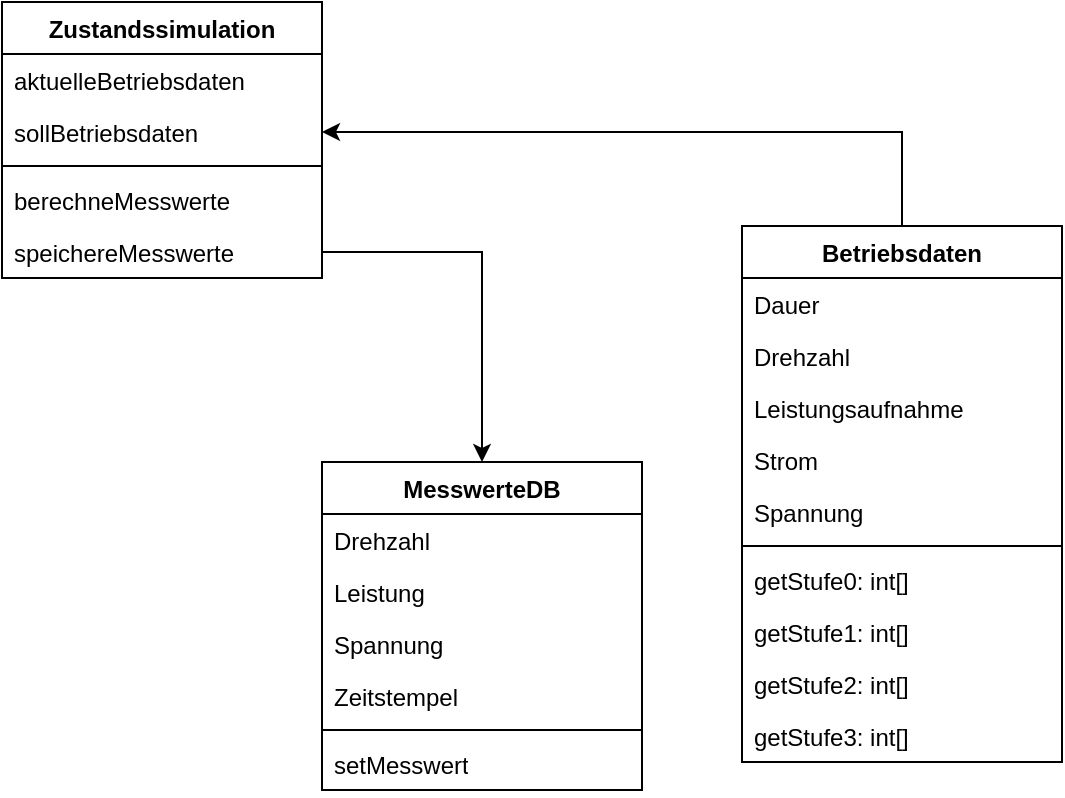 <mxfile version="21.2.8" type="device">
  <diagram name="Seite-1" id="KJW19Xnlu3sCi1mfTXZX">
    <mxGraphModel dx="1470" dy="845" grid="1" gridSize="10" guides="1" tooltips="1" connect="1" arrows="1" fold="1" page="1" pageScale="1" pageWidth="1169" pageHeight="827" math="0" shadow="0">
      <root>
        <mxCell id="0" />
        <mxCell id="1" parent="0" />
        <mxCell id="Ult-dNPGwF4wskp_20Tb-53" style="edgeStyle=orthogonalEdgeStyle;rounded=0;orthogonalLoop=1;jettySize=auto;html=1;" edge="1" parent="1" source="Ult-dNPGwF4wskp_20Tb-5" target="Ult-dNPGwF4wskp_20Tb-29">
          <mxGeometry relative="1" as="geometry" />
        </mxCell>
        <mxCell id="Ult-dNPGwF4wskp_20Tb-5" value="Betriebsdaten" style="swimlane;fontStyle=1;align=center;verticalAlign=top;childLayout=stackLayout;horizontal=1;startSize=26;horizontalStack=0;resizeParent=1;resizeParentMax=0;resizeLast=0;collapsible=1;marginBottom=0;whiteSpace=wrap;html=1;" vertex="1" parent="1">
          <mxGeometry x="820" y="272" width="160" height="268" as="geometry" />
        </mxCell>
        <mxCell id="Ult-dNPGwF4wskp_20Tb-6" value="Dauer" style="text;strokeColor=none;fillColor=none;align=left;verticalAlign=top;spacingLeft=4;spacingRight=4;overflow=hidden;rotatable=0;points=[[0,0.5],[1,0.5]];portConstraint=eastwest;whiteSpace=wrap;html=1;" vertex="1" parent="Ult-dNPGwF4wskp_20Tb-5">
          <mxGeometry y="26" width="160" height="26" as="geometry" />
        </mxCell>
        <mxCell id="Ult-dNPGwF4wskp_20Tb-7" value="Drehzahl" style="text;strokeColor=none;fillColor=none;align=left;verticalAlign=top;spacingLeft=4;spacingRight=4;overflow=hidden;rotatable=0;points=[[0,0.5],[1,0.5]];portConstraint=eastwest;whiteSpace=wrap;html=1;" vertex="1" parent="Ult-dNPGwF4wskp_20Tb-5">
          <mxGeometry y="52" width="160" height="26" as="geometry" />
        </mxCell>
        <mxCell id="Ult-dNPGwF4wskp_20Tb-10" value="Leistungsaufnahme" style="text;strokeColor=none;fillColor=none;align=left;verticalAlign=top;spacingLeft=4;spacingRight=4;overflow=hidden;rotatable=0;points=[[0,0.5],[1,0.5]];portConstraint=eastwest;whiteSpace=wrap;html=1;" vertex="1" parent="Ult-dNPGwF4wskp_20Tb-5">
          <mxGeometry y="78" width="160" height="26" as="geometry" />
        </mxCell>
        <mxCell id="Ult-dNPGwF4wskp_20Tb-11" value="Strom" style="text;strokeColor=none;fillColor=none;align=left;verticalAlign=top;spacingLeft=4;spacingRight=4;overflow=hidden;rotatable=0;points=[[0,0.5],[1,0.5]];portConstraint=eastwest;whiteSpace=wrap;html=1;" vertex="1" parent="Ult-dNPGwF4wskp_20Tb-5">
          <mxGeometry y="104" width="160" height="26" as="geometry" />
        </mxCell>
        <mxCell id="Ult-dNPGwF4wskp_20Tb-54" value="Spannung" style="text;strokeColor=none;fillColor=none;align=left;verticalAlign=top;spacingLeft=4;spacingRight=4;overflow=hidden;rotatable=0;points=[[0,0.5],[1,0.5]];portConstraint=eastwest;whiteSpace=wrap;html=1;" vertex="1" parent="Ult-dNPGwF4wskp_20Tb-5">
          <mxGeometry y="130" width="160" height="26" as="geometry" />
        </mxCell>
        <mxCell id="Ult-dNPGwF4wskp_20Tb-8" value="" style="line;strokeWidth=1;fillColor=none;align=left;verticalAlign=middle;spacingTop=-1;spacingLeft=3;spacingRight=3;rotatable=0;labelPosition=right;points=[];portConstraint=eastwest;strokeColor=inherit;" vertex="1" parent="Ult-dNPGwF4wskp_20Tb-5">
          <mxGeometry y="156" width="160" height="8" as="geometry" />
        </mxCell>
        <mxCell id="Ult-dNPGwF4wskp_20Tb-12" value="getStufe0: int[]" style="text;strokeColor=none;fillColor=none;align=left;verticalAlign=top;spacingLeft=4;spacingRight=4;overflow=hidden;rotatable=0;points=[[0,0.5],[1,0.5]];portConstraint=eastwest;whiteSpace=wrap;html=1;" vertex="1" parent="Ult-dNPGwF4wskp_20Tb-5">
          <mxGeometry y="164" width="160" height="26" as="geometry" />
        </mxCell>
        <mxCell id="Ult-dNPGwF4wskp_20Tb-13" value="getStufe1: int[]" style="text;strokeColor=none;fillColor=none;align=left;verticalAlign=top;spacingLeft=4;spacingRight=4;overflow=hidden;rotatable=0;points=[[0,0.5],[1,0.5]];portConstraint=eastwest;whiteSpace=wrap;html=1;" vertex="1" parent="Ult-dNPGwF4wskp_20Tb-5">
          <mxGeometry y="190" width="160" height="26" as="geometry" />
        </mxCell>
        <mxCell id="Ult-dNPGwF4wskp_20Tb-14" value="getStufe2: int[]" style="text;strokeColor=none;fillColor=none;align=left;verticalAlign=top;spacingLeft=4;spacingRight=4;overflow=hidden;rotatable=0;points=[[0,0.5],[1,0.5]];portConstraint=eastwest;whiteSpace=wrap;html=1;" vertex="1" parent="Ult-dNPGwF4wskp_20Tb-5">
          <mxGeometry y="216" width="160" height="26" as="geometry" />
        </mxCell>
        <mxCell id="Ult-dNPGwF4wskp_20Tb-9" value="getStufe3: int[]" style="text;strokeColor=none;fillColor=none;align=left;verticalAlign=top;spacingLeft=4;spacingRight=4;overflow=hidden;rotatable=0;points=[[0,0.5],[1,0.5]];portConstraint=eastwest;whiteSpace=wrap;html=1;" vertex="1" parent="Ult-dNPGwF4wskp_20Tb-5">
          <mxGeometry y="242" width="160" height="26" as="geometry" />
        </mxCell>
        <mxCell id="Ult-dNPGwF4wskp_20Tb-15" value="Zustandssimulation" style="swimlane;fontStyle=1;align=center;verticalAlign=top;childLayout=stackLayout;horizontal=1;startSize=26;horizontalStack=0;resizeParent=1;resizeParentMax=0;resizeLast=0;collapsible=1;marginBottom=0;whiteSpace=wrap;html=1;" vertex="1" parent="1">
          <mxGeometry x="450" y="160" width="160" height="138" as="geometry" />
        </mxCell>
        <mxCell id="Ult-dNPGwF4wskp_20Tb-28" value="aktuelleBetriebsdaten" style="text;strokeColor=none;fillColor=none;align=left;verticalAlign=top;spacingLeft=4;spacingRight=4;overflow=hidden;rotatable=0;points=[[0,0.5],[1,0.5]];portConstraint=eastwest;whiteSpace=wrap;html=1;" vertex="1" parent="Ult-dNPGwF4wskp_20Tb-15">
          <mxGeometry y="26" width="160" height="26" as="geometry" />
        </mxCell>
        <mxCell id="Ult-dNPGwF4wskp_20Tb-29" value="sollBetriebsdaten" style="text;strokeColor=none;fillColor=none;align=left;verticalAlign=top;spacingLeft=4;spacingRight=4;overflow=hidden;rotatable=0;points=[[0,0.5],[1,0.5]];portConstraint=eastwest;whiteSpace=wrap;html=1;" vertex="1" parent="Ult-dNPGwF4wskp_20Tb-15">
          <mxGeometry y="52" width="160" height="26" as="geometry" />
        </mxCell>
        <mxCell id="Ult-dNPGwF4wskp_20Tb-18" value="" style="line;strokeWidth=1;fillColor=none;align=left;verticalAlign=middle;spacingTop=-1;spacingLeft=3;spacingRight=3;rotatable=0;labelPosition=right;points=[];portConstraint=eastwest;strokeColor=inherit;" vertex="1" parent="Ult-dNPGwF4wskp_20Tb-15">
          <mxGeometry y="78" width="160" height="8" as="geometry" />
        </mxCell>
        <mxCell id="Ult-dNPGwF4wskp_20Tb-56" value="berechneMesswerte" style="text;strokeColor=none;fillColor=none;align=left;verticalAlign=top;spacingLeft=4;spacingRight=4;overflow=hidden;rotatable=0;points=[[0,0.5],[1,0.5]];portConstraint=eastwest;whiteSpace=wrap;html=1;" vertex="1" parent="Ult-dNPGwF4wskp_20Tb-15">
          <mxGeometry y="86" width="160" height="26" as="geometry" />
        </mxCell>
        <mxCell id="Ult-dNPGwF4wskp_20Tb-40" value="speichereMesswerte" style="text;strokeColor=none;fillColor=none;align=left;verticalAlign=top;spacingLeft=4;spacingRight=4;overflow=hidden;rotatable=0;points=[[0,0.5],[1,0.5]];portConstraint=eastwest;whiteSpace=wrap;html=1;" vertex="1" parent="Ult-dNPGwF4wskp_20Tb-15">
          <mxGeometry y="112" width="160" height="26" as="geometry" />
        </mxCell>
        <mxCell id="Ult-dNPGwF4wskp_20Tb-20" value="MesswerteDB" style="swimlane;fontStyle=1;align=center;verticalAlign=top;childLayout=stackLayout;horizontal=1;startSize=26;horizontalStack=0;resizeParent=1;resizeParentMax=0;resizeLast=0;collapsible=1;marginBottom=0;whiteSpace=wrap;html=1;" vertex="1" parent="1">
          <mxGeometry x="610" y="390" width="160" height="164" as="geometry" />
        </mxCell>
        <mxCell id="Ult-dNPGwF4wskp_20Tb-21" value="Drehzahl" style="text;strokeColor=none;fillColor=none;align=left;verticalAlign=top;spacingLeft=4;spacingRight=4;overflow=hidden;rotatable=0;points=[[0,0.5],[1,0.5]];portConstraint=eastwest;whiteSpace=wrap;html=1;" vertex="1" parent="Ult-dNPGwF4wskp_20Tb-20">
          <mxGeometry y="26" width="160" height="26" as="geometry" />
        </mxCell>
        <mxCell id="Ult-dNPGwF4wskp_20Tb-25" value="Leistung" style="text;strokeColor=none;fillColor=none;align=left;verticalAlign=top;spacingLeft=4;spacingRight=4;overflow=hidden;rotatable=0;points=[[0,0.5],[1,0.5]];portConstraint=eastwest;whiteSpace=wrap;html=1;" vertex="1" parent="Ult-dNPGwF4wskp_20Tb-20">
          <mxGeometry y="52" width="160" height="26" as="geometry" />
        </mxCell>
        <mxCell id="Ult-dNPGwF4wskp_20Tb-26" value="Spannung" style="text;strokeColor=none;fillColor=none;align=left;verticalAlign=top;spacingLeft=4;spacingRight=4;overflow=hidden;rotatable=0;points=[[0,0.5],[1,0.5]];portConstraint=eastwest;whiteSpace=wrap;html=1;" vertex="1" parent="Ult-dNPGwF4wskp_20Tb-20">
          <mxGeometry y="78" width="160" height="26" as="geometry" />
        </mxCell>
        <mxCell id="Ult-dNPGwF4wskp_20Tb-22" value="Zeitstempel" style="text;strokeColor=none;fillColor=none;align=left;verticalAlign=top;spacingLeft=4;spacingRight=4;overflow=hidden;rotatable=0;points=[[0,0.5],[1,0.5]];portConstraint=eastwest;whiteSpace=wrap;html=1;" vertex="1" parent="Ult-dNPGwF4wskp_20Tb-20">
          <mxGeometry y="104" width="160" height="26" as="geometry" />
        </mxCell>
        <mxCell id="Ult-dNPGwF4wskp_20Tb-23" value="" style="line;strokeWidth=1;fillColor=none;align=left;verticalAlign=middle;spacingTop=-1;spacingLeft=3;spacingRight=3;rotatable=0;labelPosition=right;points=[];portConstraint=eastwest;strokeColor=inherit;" vertex="1" parent="Ult-dNPGwF4wskp_20Tb-20">
          <mxGeometry y="130" width="160" height="8" as="geometry" />
        </mxCell>
        <mxCell id="Ult-dNPGwF4wskp_20Tb-27" value="setMesswert" style="text;strokeColor=none;fillColor=none;align=left;verticalAlign=top;spacingLeft=4;spacingRight=4;overflow=hidden;rotatable=0;points=[[0,0.5],[1,0.5]];portConstraint=eastwest;whiteSpace=wrap;html=1;" vertex="1" parent="Ult-dNPGwF4wskp_20Tb-20">
          <mxGeometry y="138" width="160" height="26" as="geometry" />
        </mxCell>
        <mxCell id="Ult-dNPGwF4wskp_20Tb-55" style="edgeStyle=orthogonalEdgeStyle;rounded=0;orthogonalLoop=1;jettySize=auto;html=1;" edge="1" parent="1" source="Ult-dNPGwF4wskp_20Tb-40" target="Ult-dNPGwF4wskp_20Tb-20">
          <mxGeometry relative="1" as="geometry" />
        </mxCell>
      </root>
    </mxGraphModel>
  </diagram>
</mxfile>
